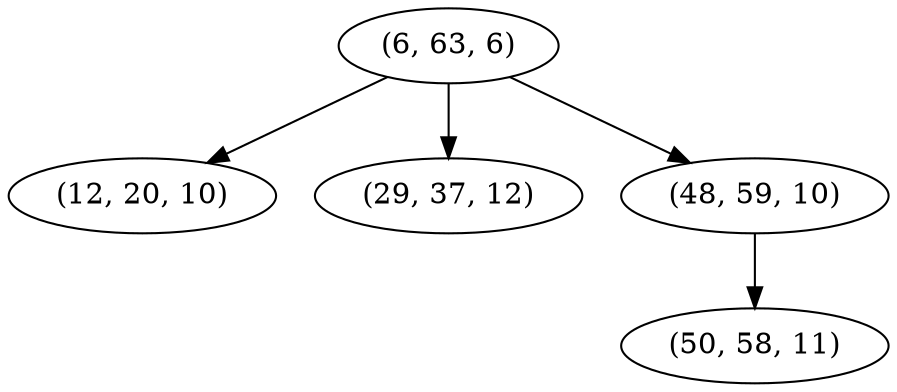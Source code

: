 digraph tree {
    "(6, 63, 6)";
    "(12, 20, 10)";
    "(29, 37, 12)";
    "(48, 59, 10)";
    "(50, 58, 11)";
    "(6, 63, 6)" -> "(12, 20, 10)";
    "(6, 63, 6)" -> "(29, 37, 12)";
    "(6, 63, 6)" -> "(48, 59, 10)";
    "(48, 59, 10)" -> "(50, 58, 11)";
}
